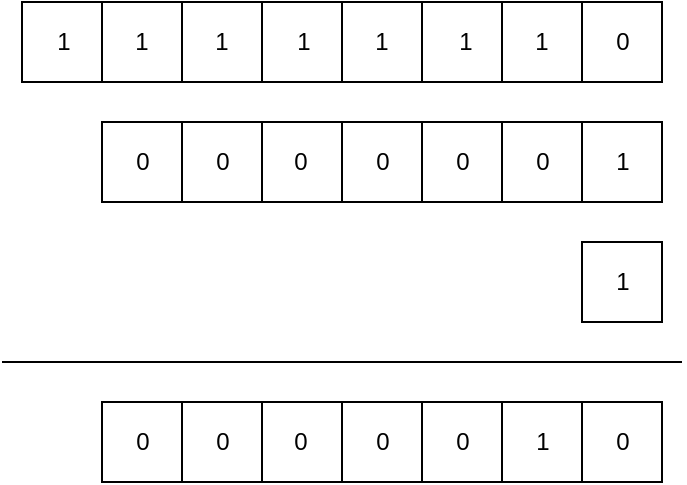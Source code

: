 <mxfile version="26.2.12">
  <diagram name="페이지-1" id="gGdOECfM_ZujpPAONMLC">
    <mxGraphModel dx="1022" dy="468" grid="1" gridSize="10" guides="1" tooltips="1" connect="1" arrows="1" fold="1" page="1" pageScale="1" pageWidth="827" pageHeight="1169" math="0" shadow="0">
      <root>
        <mxCell id="0" />
        <mxCell id="1" parent="0" />
        <mxCell id="S2XzvXZUlg69lD4Gv2z2-1" value="1" style="shape=process;whiteSpace=wrap;html=1;backgroundOutline=1;size=0.333;" vertex="1" parent="1">
          <mxGeometry x="254" y="110" width="120" height="40" as="geometry" />
        </mxCell>
        <mxCell id="S2XzvXZUlg69lD4Gv2z2-2" value="" style="shape=process;whiteSpace=wrap;html=1;backgroundOutline=1;size=0.333;" vertex="1" parent="1">
          <mxGeometry x="374" y="110" width="120" height="40" as="geometry" />
        </mxCell>
        <mxCell id="S2XzvXZUlg69lD4Gv2z2-3" value="" style="shape=process;whiteSpace=wrap;html=1;backgroundOutline=1;size=0.333;" vertex="1" parent="1">
          <mxGeometry x="454" y="110" width="120" height="40" as="geometry" />
        </mxCell>
        <mxCell id="S2XzvXZUlg69lD4Gv2z2-4" value="" style="shape=process;whiteSpace=wrap;html=1;backgroundOutline=1;size=0.333;" vertex="1" parent="1">
          <mxGeometry x="294" y="170" width="120" height="40" as="geometry" />
        </mxCell>
        <mxCell id="S2XzvXZUlg69lD4Gv2z2-5" value="" style="shape=process;whiteSpace=wrap;html=1;backgroundOutline=1;size=0.333;" vertex="1" parent="1">
          <mxGeometry x="374" y="170" width="120" height="40" as="geometry" />
        </mxCell>
        <mxCell id="S2XzvXZUlg69lD4Gv2z2-6" value="" style="shape=process;whiteSpace=wrap;html=1;backgroundOutline=1;size=0.333;" vertex="1" parent="1">
          <mxGeometry x="454" y="170" width="120" height="40" as="geometry" />
        </mxCell>
        <mxCell id="S2XzvXZUlg69lD4Gv2z2-7" value="" style="shape=process;whiteSpace=wrap;html=1;backgroundOutline=1;size=0;" vertex="1" parent="1">
          <mxGeometry x="534" y="230" width="40" height="40" as="geometry" />
        </mxCell>
        <mxCell id="S2XzvXZUlg69lD4Gv2z2-8" value="" style="endArrow=none;html=1;rounded=0;" edge="1" parent="1">
          <mxGeometry width="50" height="50" relative="1" as="geometry">
            <mxPoint x="244" y="290" as="sourcePoint" />
            <mxPoint x="584" y="290" as="targetPoint" />
          </mxGeometry>
        </mxCell>
        <mxCell id="S2XzvXZUlg69lD4Gv2z2-10" value="1" style="text;html=1;align=center;verticalAlign=middle;whiteSpace=wrap;rounded=0;" vertex="1" parent="1">
          <mxGeometry x="370" y="115" width="50" height="30" as="geometry" />
        </mxCell>
        <mxCell id="S2XzvXZUlg69lD4Gv2z2-12" value="1" style="text;html=1;align=center;verticalAlign=middle;whiteSpace=wrap;rounded=0;" vertex="1" parent="1">
          <mxGeometry x="409" y="115" width="50" height="30" as="geometry" />
        </mxCell>
        <mxCell id="S2XzvXZUlg69lD4Gv2z2-13" value="1" style="text;html=1;align=center;verticalAlign=middle;whiteSpace=wrap;rounded=0;" vertex="1" parent="1">
          <mxGeometry x="459" y="115" width="34" height="30" as="geometry" />
        </mxCell>
        <mxCell id="S2XzvXZUlg69lD4Gv2z2-14" value="1" style="text;html=1;align=center;verticalAlign=middle;whiteSpace=wrap;rounded=0;" vertex="1" parent="1">
          <mxGeometry x="489" y="115" width="50" height="30" as="geometry" />
        </mxCell>
        <mxCell id="S2XzvXZUlg69lD4Gv2z2-15" value="1" style="text;html=1;align=center;verticalAlign=middle;whiteSpace=wrap;rounded=0;" vertex="1" parent="1">
          <mxGeometry x="329" y="115" width="50" height="30" as="geometry" />
        </mxCell>
        <mxCell id="S2XzvXZUlg69lD4Gv2z2-16" value="1" style="text;html=1;align=center;verticalAlign=middle;whiteSpace=wrap;rounded=0;" vertex="1" parent="1">
          <mxGeometry x="260" y="115" width="30" height="30" as="geometry" />
        </mxCell>
        <mxCell id="S2XzvXZUlg69lD4Gv2z2-17" value="1" style="text;html=1;align=center;verticalAlign=middle;whiteSpace=wrap;rounded=0;" vertex="1" parent="1">
          <mxGeometry x="538.5" y="175" width="31" height="30" as="geometry" />
        </mxCell>
        <mxCell id="S2XzvXZUlg69lD4Gv2z2-18" value="1" style="text;html=1;align=center;verticalAlign=middle;whiteSpace=wrap;rounded=0;" vertex="1" parent="1">
          <mxGeometry x="539" y="235" width="31" height="30" as="geometry" />
        </mxCell>
        <mxCell id="S2XzvXZUlg69lD4Gv2z2-19" value="" style="shape=process;whiteSpace=wrap;html=1;backgroundOutline=1;size=0.333;" vertex="1" parent="1">
          <mxGeometry x="294" y="310" width="120" height="40" as="geometry" />
        </mxCell>
        <mxCell id="S2XzvXZUlg69lD4Gv2z2-20" value="" style="shape=process;whiteSpace=wrap;html=1;backgroundOutline=1;size=0.333;" vertex="1" parent="1">
          <mxGeometry x="374" y="310" width="120" height="40" as="geometry" />
        </mxCell>
        <mxCell id="S2XzvXZUlg69lD4Gv2z2-21" value="" style="shape=process;whiteSpace=wrap;html=1;backgroundOutline=1;size=0.333;" vertex="1" parent="1">
          <mxGeometry x="454" y="310" width="120" height="40" as="geometry" />
        </mxCell>
        <mxCell id="S2XzvXZUlg69lD4Gv2z2-22" value="0" style="text;html=1;align=center;verticalAlign=middle;whiteSpace=wrap;rounded=0;" vertex="1" parent="1">
          <mxGeometry x="538.5" y="115" width="31" height="30" as="geometry" />
        </mxCell>
        <mxCell id="S2XzvXZUlg69lD4Gv2z2-23" value="0" style="text;html=1;align=center;verticalAlign=middle;whiteSpace=wrap;rounded=0;" vertex="1" parent="1">
          <mxGeometry x="459" y="175" width="31" height="30" as="geometry" />
        </mxCell>
        <mxCell id="S2XzvXZUlg69lD4Gv2z2-24" value="0" style="text;html=1;align=center;verticalAlign=middle;whiteSpace=wrap;rounded=0;" vertex="1" parent="1">
          <mxGeometry x="498.5" y="175" width="31" height="30" as="geometry" />
        </mxCell>
        <mxCell id="S2XzvXZUlg69lD4Gv2z2-25" value="0" style="text;html=1;align=center;verticalAlign=middle;whiteSpace=wrap;rounded=0;" vertex="1" parent="1">
          <mxGeometry x="418.5" y="175" width="31" height="30" as="geometry" />
        </mxCell>
        <mxCell id="S2XzvXZUlg69lD4Gv2z2-26" value="0" style="text;html=1;align=center;verticalAlign=middle;whiteSpace=wrap;rounded=0;" vertex="1" parent="1">
          <mxGeometry x="378" y="175" width="31" height="30" as="geometry" />
        </mxCell>
        <mxCell id="S2XzvXZUlg69lD4Gv2z2-27" value="0" style="text;html=1;align=center;verticalAlign=middle;whiteSpace=wrap;rounded=0;" vertex="1" parent="1">
          <mxGeometry x="338.5" y="175" width="31" height="30" as="geometry" />
        </mxCell>
        <mxCell id="S2XzvXZUlg69lD4Gv2z2-28" value="0" style="text;html=1;align=center;verticalAlign=middle;whiteSpace=wrap;rounded=0;" vertex="1" parent="1">
          <mxGeometry x="298.5" y="175" width="31" height="30" as="geometry" />
        </mxCell>
        <mxCell id="S2XzvXZUlg69lD4Gv2z2-29" value="0" style="text;html=1;align=center;verticalAlign=middle;whiteSpace=wrap;rounded=0;" vertex="1" parent="1">
          <mxGeometry x="298.5" y="315" width="31" height="30" as="geometry" />
        </mxCell>
        <mxCell id="S2XzvXZUlg69lD4Gv2z2-30" value="0" style="text;html=1;align=center;verticalAlign=middle;whiteSpace=wrap;rounded=0;" vertex="1" parent="1">
          <mxGeometry x="338.5" y="315" width="31" height="30" as="geometry" />
        </mxCell>
        <mxCell id="S2XzvXZUlg69lD4Gv2z2-31" value="0" style="text;html=1;align=center;verticalAlign=middle;whiteSpace=wrap;rounded=0;" vertex="1" parent="1">
          <mxGeometry x="378" y="315" width="31" height="30" as="geometry" />
        </mxCell>
        <mxCell id="S2XzvXZUlg69lD4Gv2z2-32" value="0" style="text;html=1;align=center;verticalAlign=middle;whiteSpace=wrap;rounded=0;" vertex="1" parent="1">
          <mxGeometry x="418.5" y="315" width="31" height="30" as="geometry" />
        </mxCell>
        <mxCell id="S2XzvXZUlg69lD4Gv2z2-33" value="0" style="text;html=1;align=center;verticalAlign=middle;whiteSpace=wrap;rounded=0;" vertex="1" parent="1">
          <mxGeometry x="459" y="315" width="31" height="30" as="geometry" />
        </mxCell>
        <mxCell id="S2XzvXZUlg69lD4Gv2z2-34" value="0" style="text;html=1;align=center;verticalAlign=middle;whiteSpace=wrap;rounded=0;" vertex="1" parent="1">
          <mxGeometry x="538.5" y="315" width="31" height="30" as="geometry" />
        </mxCell>
        <mxCell id="S2XzvXZUlg69lD4Gv2z2-35" value="1" style="text;html=1;align=center;verticalAlign=middle;whiteSpace=wrap;rounded=0;" vertex="1" parent="1">
          <mxGeometry x="498.5" y="315" width="31" height="30" as="geometry" />
        </mxCell>
      </root>
    </mxGraphModel>
  </diagram>
</mxfile>
